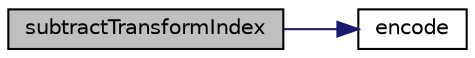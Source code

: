 digraph "subtractTransformIndex"
{
  bgcolor="transparent";
  edge [fontname="Helvetica",fontsize="10",labelfontname="Helvetica",labelfontsize="10"];
  node [fontname="Helvetica",fontsize="10",shape=record];
  rankdir="LR";
  Node334 [label="subtractTransformIndex",height=0.2,width=0.4,color="black", fillcolor="grey75", style="filled", fontcolor="black"];
  Node334 -> Node335 [color="midnightblue",fontsize="10",style="solid",fontname="Helvetica"];
  Node335 [label="encode",height=0.2,width=0.4,color="black",URL="$a28849.html#a82059177855ade061a7ad0663ed4cc68",tooltip="Encode index and bare index as components on own processor. "];
}
